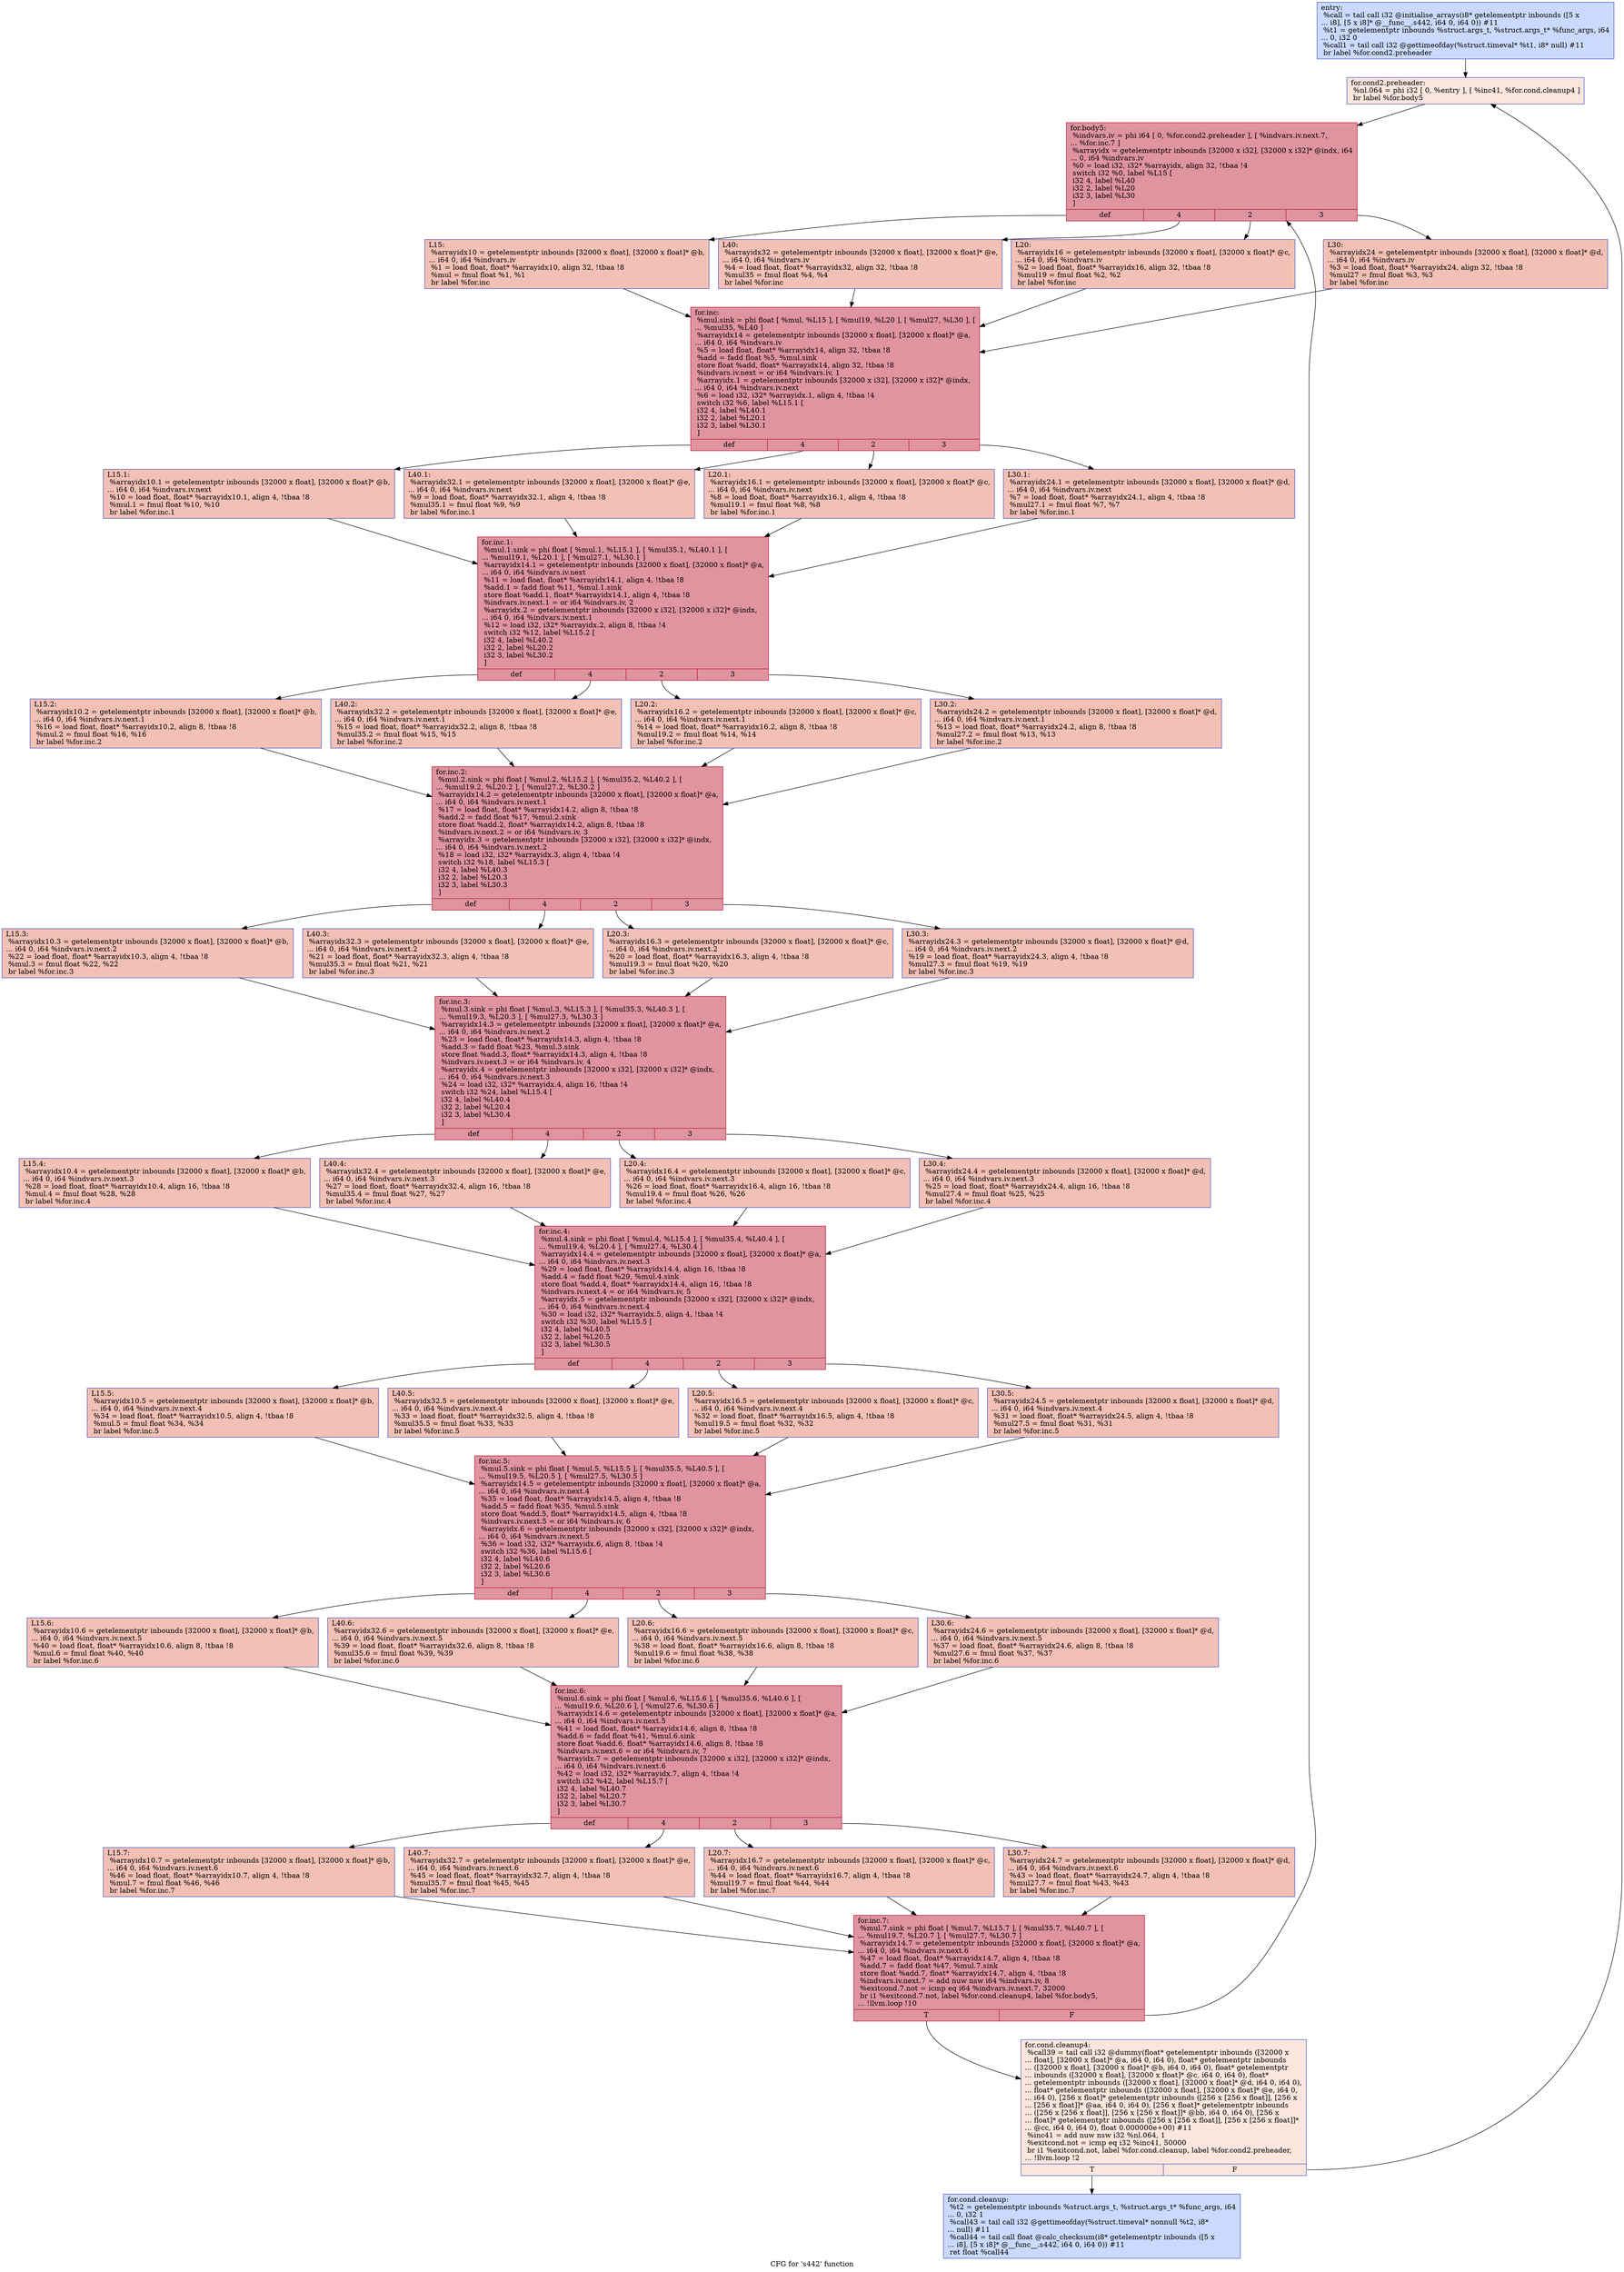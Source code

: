 digraph "CFG for 's442' function" {
	label="CFG for 's442' function";

	Node0x564c93c56b40 [shape=record,color="#3d50c3ff", style=filled, fillcolor="#88abfd70",label="{entry:\l  %call = tail call i32 @initialise_arrays(i8* getelementptr inbounds ([5 x\l... i8], [5 x i8]* @__func__.s442, i64 0, i64 0)) #11\l  %t1 = getelementptr inbounds %struct.args_t, %struct.args_t* %func_args, i64\l... 0, i32 0\l  %call1 = tail call i32 @gettimeofday(%struct.timeval* %t1, i8* null) #11\l  br label %for.cond2.preheader\l}"];
	Node0x564c93c56b40 -> Node0x564c93c56fe0;
	Node0x564c93c56fe0 [shape=record,color="#3d50c3ff", style=filled, fillcolor="#f3c7b170",label="{for.cond2.preheader:                              \l  %nl.064 = phi i32 [ 0, %entry ], [ %inc41, %for.cond.cleanup4 ]\l  br label %for.body5\l}"];
	Node0x564c93c56fe0 -> Node0x564c93c57210;
	Node0x564c93c572d0 [shape=record,color="#3d50c3ff", style=filled, fillcolor="#88abfd70",label="{for.cond.cleanup:                                 \l  %t2 = getelementptr inbounds %struct.args_t, %struct.args_t* %func_args, i64\l... 0, i32 1\l  %call43 = tail call i32 @gettimeofday(%struct.timeval* nonnull %t2, i8*\l... null) #11\l  %call44 = tail call float @calc_checksum(i8* getelementptr inbounds ([5 x\l... i8], [5 x i8]* @__func__.s442, i64 0, i64 0)) #11\l  ret float %call44\l}"];
	Node0x564c93c57100 [shape=record,color="#3d50c3ff", style=filled, fillcolor="#f3c7b170",label="{for.cond.cleanup4:                                \l  %call39 = tail call i32 @dummy(float* getelementptr inbounds ([32000 x\l... float], [32000 x float]* @a, i64 0, i64 0), float* getelementptr inbounds\l... ([32000 x float], [32000 x float]* @b, i64 0, i64 0), float* getelementptr\l... inbounds ([32000 x float], [32000 x float]* @c, i64 0, i64 0), float*\l... getelementptr inbounds ([32000 x float], [32000 x float]* @d, i64 0, i64 0),\l... float* getelementptr inbounds ([32000 x float], [32000 x float]* @e, i64 0,\l... i64 0), [256 x float]* getelementptr inbounds ([256 x [256 x float]], [256 x\l... [256 x float]]* @aa, i64 0, i64 0), [256 x float]* getelementptr inbounds\l... ([256 x [256 x float]], [256 x [256 x float]]* @bb, i64 0, i64 0), [256 x\l... float]* getelementptr inbounds ([256 x [256 x float]], [256 x [256 x float]]*\l... @cc, i64 0, i64 0), float 0.000000e+00) #11\l  %inc41 = add nuw nsw i32 %nl.064, 1\l  %exitcond.not = icmp eq i32 %inc41, 50000\l  br i1 %exitcond.not, label %for.cond.cleanup, label %for.cond2.preheader,\l... !llvm.loop !2\l|{<s0>T|<s1>F}}"];
	Node0x564c93c57100:s0 -> Node0x564c93c572d0;
	Node0x564c93c57100:s1 -> Node0x564c93c56fe0;
	Node0x564c93c57210 [shape=record,color="#b70d28ff", style=filled, fillcolor="#b70d2870",label="{for.body5:                                        \l  %indvars.iv = phi i64 [ 0, %for.cond2.preheader ], [ %indvars.iv.next.7,\l... %for.inc.7 ]\l  %arrayidx = getelementptr inbounds [32000 x i32], [32000 x i32]* @indx, i64\l... 0, i64 %indvars.iv\l  %0 = load i32, i32* %arrayidx, align 32, !tbaa !4\l  switch i32 %0, label %L15 [\l    i32 4, label %L40\l    i32 2, label %L20\l    i32 3, label %L30\l  ]\l|{<s0>def|<s1>4|<s2>2|<s3>3}}"];
	Node0x564c93c57210:s0 -> Node0x564c93c57e20;
	Node0x564c93c57210:s1 -> Node0x564c93c57e90;
	Node0x564c93c57210:s2 -> Node0x564c93c57f60;
	Node0x564c93c57210:s3 -> Node0x564c93c58030;
	Node0x564c93c57e20 [shape=record,color="#3d50c3ff", style=filled, fillcolor="#e5705870",label="{L15:                                              \l  %arrayidx10 = getelementptr inbounds [32000 x float], [32000 x float]* @b,\l... i64 0, i64 %indvars.iv\l  %1 = load float, float* %arrayidx10, align 32, !tbaa !8\l  %mul = fmul float %1, %1\l  br label %for.inc\l}"];
	Node0x564c93c57e20 -> Node0x564c93c58680;
	Node0x564c93c57f60 [shape=record,color="#3d50c3ff", style=filled, fillcolor="#e5705870",label="{L20:                                              \l  %arrayidx16 = getelementptr inbounds [32000 x float], [32000 x float]* @c,\l... i64 0, i64 %indvars.iv\l  %2 = load float, float* %arrayidx16, align 32, !tbaa !8\l  %mul19 = fmul float %2, %2\l  br label %for.inc\l}"];
	Node0x564c93c57f60 -> Node0x564c93c58680;
	Node0x564c93c58030 [shape=record,color="#3d50c3ff", style=filled, fillcolor="#e5705870",label="{L30:                                              \l  %arrayidx24 = getelementptr inbounds [32000 x float], [32000 x float]* @d,\l... i64 0, i64 %indvars.iv\l  %3 = load float, float* %arrayidx24, align 32, !tbaa !8\l  %mul27 = fmul float %3, %3\l  br label %for.inc\l}"];
	Node0x564c93c58030 -> Node0x564c93c58680;
	Node0x564c93c57e90 [shape=record,color="#3d50c3ff", style=filled, fillcolor="#e5705870",label="{L40:                                              \l  %arrayidx32 = getelementptr inbounds [32000 x float], [32000 x float]* @e,\l... i64 0, i64 %indvars.iv\l  %4 = load float, float* %arrayidx32, align 32, !tbaa !8\l  %mul35 = fmul float %4, %4\l  br label %for.inc\l}"];
	Node0x564c93c57e90 -> Node0x564c93c58680;
	Node0x564c93c58680 [shape=record,color="#b70d28ff", style=filled, fillcolor="#b70d2870",label="{for.inc:                                          \l  %mul.sink = phi float [ %mul, %L15 ], [ %mul19, %L20 ], [ %mul27, %L30 ], [\l... %mul35, %L40 ]\l  %arrayidx14 = getelementptr inbounds [32000 x float], [32000 x float]* @a,\l... i64 0, i64 %indvars.iv\l  %5 = load float, float* %arrayidx14, align 32, !tbaa !8\l  %add = fadd float %5, %mul.sink\l  store float %add, float* %arrayidx14, align 32, !tbaa !8\l  %indvars.iv.next = or i64 %indvars.iv, 1\l  %arrayidx.1 = getelementptr inbounds [32000 x i32], [32000 x i32]* @indx,\l... i64 0, i64 %indvars.iv.next\l  %6 = load i32, i32* %arrayidx.1, align 4, !tbaa !4\l  switch i32 %6, label %L15.1 [\l    i32 4, label %L40.1\l    i32 2, label %L20.1\l    i32 3, label %L30.1\l  ]\l|{<s0>def|<s1>4|<s2>2|<s3>3}}"];
	Node0x564c93c58680:s0 -> Node0x564c93c59500;
	Node0x564c93c58680:s1 -> Node0x564c93c59570;
	Node0x564c93c58680:s2 -> Node0x564c93c595e0;
	Node0x564c93c58680:s3 -> Node0x564c93c59650;
	Node0x564c93c59650 [shape=record,color="#3d50c3ff", style=filled, fillcolor="#e5705870",label="{L30.1:                                            \l  %arrayidx24.1 = getelementptr inbounds [32000 x float], [32000 x float]* @d,\l... i64 0, i64 %indvars.iv.next\l  %7 = load float, float* %arrayidx24.1, align 4, !tbaa !8\l  %mul27.1 = fmul float %7, %7\l  br label %for.inc.1\l}"];
	Node0x564c93c59650 -> Node0x564c93c59a30;
	Node0x564c93c595e0 [shape=record,color="#3d50c3ff", style=filled, fillcolor="#e5705870",label="{L20.1:                                            \l  %arrayidx16.1 = getelementptr inbounds [32000 x float], [32000 x float]* @c,\l... i64 0, i64 %indvars.iv.next\l  %8 = load float, float* %arrayidx16.1, align 4, !tbaa !8\l  %mul19.1 = fmul float %8, %8\l  br label %for.inc.1\l}"];
	Node0x564c93c595e0 -> Node0x564c93c59a30;
	Node0x564c93c59570 [shape=record,color="#3d50c3ff", style=filled, fillcolor="#e5705870",label="{L40.1:                                            \l  %arrayidx32.1 = getelementptr inbounds [32000 x float], [32000 x float]* @e,\l... i64 0, i64 %indvars.iv.next\l  %9 = load float, float* %arrayidx32.1, align 4, !tbaa !8\l  %mul35.1 = fmul float %9, %9\l  br label %for.inc.1\l}"];
	Node0x564c93c59570 -> Node0x564c93c59a30;
	Node0x564c93c59500 [shape=record,color="#3d50c3ff", style=filled, fillcolor="#e5705870",label="{L15.1:                                            \l  %arrayidx10.1 = getelementptr inbounds [32000 x float], [32000 x float]* @b,\l... i64 0, i64 %indvars.iv.next\l  %10 = load float, float* %arrayidx10.1, align 4, !tbaa !8\l  %mul.1 = fmul float %10, %10\l  br label %for.inc.1\l}"];
	Node0x564c93c59500 -> Node0x564c93c59a30;
	Node0x564c93c59a30 [shape=record,color="#b70d28ff", style=filled, fillcolor="#b70d2870",label="{for.inc.1:                                        \l  %mul.1.sink = phi float [ %mul.1, %L15.1 ], [ %mul35.1, %L40.1 ], [\l... %mul19.1, %L20.1 ], [ %mul27.1, %L30.1 ]\l  %arrayidx14.1 = getelementptr inbounds [32000 x float], [32000 x float]* @a,\l... i64 0, i64 %indvars.iv.next\l  %11 = load float, float* %arrayidx14.1, align 4, !tbaa !8\l  %add.1 = fadd float %11, %mul.1.sink\l  store float %add.1, float* %arrayidx14.1, align 4, !tbaa !8\l  %indvars.iv.next.1 = or i64 %indvars.iv, 2\l  %arrayidx.2 = getelementptr inbounds [32000 x i32], [32000 x i32]* @indx,\l... i64 0, i64 %indvars.iv.next.1\l  %12 = load i32, i32* %arrayidx.2, align 8, !tbaa !4\l  switch i32 %12, label %L15.2 [\l    i32 4, label %L40.2\l    i32 2, label %L20.2\l    i32 3, label %L30.2\l  ]\l|{<s0>def|<s1>4|<s2>2|<s3>3}}"];
	Node0x564c93c59a30:s0 -> Node0x564c93c5ac40;
	Node0x564c93c59a30:s1 -> Node0x564c93c5acb0;
	Node0x564c93c59a30:s2 -> Node0x564c93c5ad20;
	Node0x564c93c59a30:s3 -> Node0x564c93c5ad90;
	Node0x564c93c5ad90 [shape=record,color="#3d50c3ff", style=filled, fillcolor="#e5705870",label="{L30.2:                                            \l  %arrayidx24.2 = getelementptr inbounds [32000 x float], [32000 x float]* @d,\l... i64 0, i64 %indvars.iv.next.1\l  %13 = load float, float* %arrayidx24.2, align 8, !tbaa !8\l  %mul27.2 = fmul float %13, %13\l  br label %for.inc.2\l}"];
	Node0x564c93c5ad90 -> Node0x564c93c5b140;
	Node0x564c93c5ad20 [shape=record,color="#3d50c3ff", style=filled, fillcolor="#e5705870",label="{L20.2:                                            \l  %arrayidx16.2 = getelementptr inbounds [32000 x float], [32000 x float]* @c,\l... i64 0, i64 %indvars.iv.next.1\l  %14 = load float, float* %arrayidx16.2, align 8, !tbaa !8\l  %mul19.2 = fmul float %14, %14\l  br label %for.inc.2\l}"];
	Node0x564c93c5ad20 -> Node0x564c93c5b140;
	Node0x564c93c5acb0 [shape=record,color="#3d50c3ff", style=filled, fillcolor="#e5705870",label="{L40.2:                                            \l  %arrayidx32.2 = getelementptr inbounds [32000 x float], [32000 x float]* @e,\l... i64 0, i64 %indvars.iv.next.1\l  %15 = load float, float* %arrayidx32.2, align 8, !tbaa !8\l  %mul35.2 = fmul float %15, %15\l  br label %for.inc.2\l}"];
	Node0x564c93c5acb0 -> Node0x564c93c5b140;
	Node0x564c93c5ac40 [shape=record,color="#3d50c3ff", style=filled, fillcolor="#e5705870",label="{L15.2:                                            \l  %arrayidx10.2 = getelementptr inbounds [32000 x float], [32000 x float]* @b,\l... i64 0, i64 %indvars.iv.next.1\l  %16 = load float, float* %arrayidx10.2, align 8, !tbaa !8\l  %mul.2 = fmul float %16, %16\l  br label %for.inc.2\l}"];
	Node0x564c93c5ac40 -> Node0x564c93c5b140;
	Node0x564c93c5b140 [shape=record,color="#b70d28ff", style=filled, fillcolor="#b70d2870",label="{for.inc.2:                                        \l  %mul.2.sink = phi float [ %mul.2, %L15.2 ], [ %mul35.2, %L40.2 ], [\l... %mul19.2, %L20.2 ], [ %mul27.2, %L30.2 ]\l  %arrayidx14.2 = getelementptr inbounds [32000 x float], [32000 x float]* @a,\l... i64 0, i64 %indvars.iv.next.1\l  %17 = load float, float* %arrayidx14.2, align 8, !tbaa !8\l  %add.2 = fadd float %17, %mul.2.sink\l  store float %add.2, float* %arrayidx14.2, align 8, !tbaa !8\l  %indvars.iv.next.2 = or i64 %indvars.iv, 3\l  %arrayidx.3 = getelementptr inbounds [32000 x i32], [32000 x i32]* @indx,\l... i64 0, i64 %indvars.iv.next.2\l  %18 = load i32, i32* %arrayidx.3, align 4, !tbaa !4\l  switch i32 %18, label %L15.3 [\l    i32 4, label %L40.3\l    i32 2, label %L20.3\l    i32 3, label %L30.3\l  ]\l|{<s0>def|<s1>4|<s2>2|<s3>3}}"];
	Node0x564c93c5b140:s0 -> Node0x564c93c5c050;
	Node0x564c93c5b140:s1 -> Node0x564c93c5c0c0;
	Node0x564c93c5b140:s2 -> Node0x564c93c5c130;
	Node0x564c93c5b140:s3 -> Node0x564c93c5c1a0;
	Node0x564c93c5c1a0 [shape=record,color="#3d50c3ff", style=filled, fillcolor="#e5705870",label="{L30.3:                                            \l  %arrayidx24.3 = getelementptr inbounds [32000 x float], [32000 x float]* @d,\l... i64 0, i64 %indvars.iv.next.2\l  %19 = load float, float* %arrayidx24.3, align 4, !tbaa !8\l  %mul27.3 = fmul float %19, %19\l  br label %for.inc.3\l}"];
	Node0x564c93c5c1a0 -> Node0x564c93c5c550;
	Node0x564c93c5c130 [shape=record,color="#3d50c3ff", style=filled, fillcolor="#e5705870",label="{L20.3:                                            \l  %arrayidx16.3 = getelementptr inbounds [32000 x float], [32000 x float]* @c,\l... i64 0, i64 %indvars.iv.next.2\l  %20 = load float, float* %arrayidx16.3, align 4, !tbaa !8\l  %mul19.3 = fmul float %20, %20\l  br label %for.inc.3\l}"];
	Node0x564c93c5c130 -> Node0x564c93c5c550;
	Node0x564c93c5c0c0 [shape=record,color="#3d50c3ff", style=filled, fillcolor="#e5705870",label="{L40.3:                                            \l  %arrayidx32.3 = getelementptr inbounds [32000 x float], [32000 x float]* @e,\l... i64 0, i64 %indvars.iv.next.2\l  %21 = load float, float* %arrayidx32.3, align 4, !tbaa !8\l  %mul35.3 = fmul float %21, %21\l  br label %for.inc.3\l}"];
	Node0x564c93c5c0c0 -> Node0x564c93c5c550;
	Node0x564c93c5c050 [shape=record,color="#3d50c3ff", style=filled, fillcolor="#e5705870",label="{L15.3:                                            \l  %arrayidx10.3 = getelementptr inbounds [32000 x float], [32000 x float]* @b,\l... i64 0, i64 %indvars.iv.next.2\l  %22 = load float, float* %arrayidx10.3, align 4, !tbaa !8\l  %mul.3 = fmul float %22, %22\l  br label %for.inc.3\l}"];
	Node0x564c93c5c050 -> Node0x564c93c5c550;
	Node0x564c93c5c550 [shape=record,color="#b70d28ff", style=filled, fillcolor="#b70d2870",label="{for.inc.3:                                        \l  %mul.3.sink = phi float [ %mul.3, %L15.3 ], [ %mul35.3, %L40.3 ], [\l... %mul19.3, %L20.3 ], [ %mul27.3, %L30.3 ]\l  %arrayidx14.3 = getelementptr inbounds [32000 x float], [32000 x float]* @a,\l... i64 0, i64 %indvars.iv.next.2\l  %23 = load float, float* %arrayidx14.3, align 4, !tbaa !8\l  %add.3 = fadd float %23, %mul.3.sink\l  store float %add.3, float* %arrayidx14.3, align 4, !tbaa !8\l  %indvars.iv.next.3 = or i64 %indvars.iv, 4\l  %arrayidx.4 = getelementptr inbounds [32000 x i32], [32000 x i32]* @indx,\l... i64 0, i64 %indvars.iv.next.3\l  %24 = load i32, i32* %arrayidx.4, align 16, !tbaa !4\l  switch i32 %24, label %L15.4 [\l    i32 4, label %L40.4\l    i32 2, label %L20.4\l    i32 3, label %L30.4\l  ]\l|{<s0>def|<s1>4|<s2>2|<s3>3}}"];
	Node0x564c93c5c550:s0 -> Node0x564c93c5d3e0;
	Node0x564c93c5c550:s1 -> Node0x564c93c5d450;
	Node0x564c93c5c550:s2 -> Node0x564c93c5d4c0;
	Node0x564c93c5c550:s3 -> Node0x564c93c5d530;
	Node0x564c93c5d530 [shape=record,color="#3d50c3ff", style=filled, fillcolor="#e5705870",label="{L30.4:                                            \l  %arrayidx24.4 = getelementptr inbounds [32000 x float], [32000 x float]* @d,\l... i64 0, i64 %indvars.iv.next.3\l  %25 = load float, float* %arrayidx24.4, align 16, !tbaa !8\l  %mul27.4 = fmul float %25, %25\l  br label %for.inc.4\l}"];
	Node0x564c93c5d530 -> Node0x564c93c5a1a0;
	Node0x564c93c5d4c0 [shape=record,color="#3d50c3ff", style=filled, fillcolor="#e5705870",label="{L20.4:                                            \l  %arrayidx16.4 = getelementptr inbounds [32000 x float], [32000 x float]* @c,\l... i64 0, i64 %indvars.iv.next.3\l  %26 = load float, float* %arrayidx16.4, align 16, !tbaa !8\l  %mul19.4 = fmul float %26, %26\l  br label %for.inc.4\l}"];
	Node0x564c93c5d4c0 -> Node0x564c93c5a1a0;
	Node0x564c93c5d450 [shape=record,color="#3d50c3ff", style=filled, fillcolor="#e5705870",label="{L40.4:                                            \l  %arrayidx32.4 = getelementptr inbounds [32000 x float], [32000 x float]* @e,\l... i64 0, i64 %indvars.iv.next.3\l  %27 = load float, float* %arrayidx32.4, align 16, !tbaa !8\l  %mul35.4 = fmul float %27, %27\l  br label %for.inc.4\l}"];
	Node0x564c93c5d450 -> Node0x564c93c5a1a0;
	Node0x564c93c5d3e0 [shape=record,color="#3d50c3ff", style=filled, fillcolor="#e5705870",label="{L15.4:                                            \l  %arrayidx10.4 = getelementptr inbounds [32000 x float], [32000 x float]* @b,\l... i64 0, i64 %indvars.iv.next.3\l  %28 = load float, float* %arrayidx10.4, align 16, !tbaa !8\l  %mul.4 = fmul float %28, %28\l  br label %for.inc.4\l}"];
	Node0x564c93c5d3e0 -> Node0x564c93c5a1a0;
	Node0x564c93c5a1a0 [shape=record,color="#b70d28ff", style=filled, fillcolor="#b70d2870",label="{for.inc.4:                                        \l  %mul.4.sink = phi float [ %mul.4, %L15.4 ], [ %mul35.4, %L40.4 ], [\l... %mul19.4, %L20.4 ], [ %mul27.4, %L30.4 ]\l  %arrayidx14.4 = getelementptr inbounds [32000 x float], [32000 x float]* @a,\l... i64 0, i64 %indvars.iv.next.3\l  %29 = load float, float* %arrayidx14.4, align 16, !tbaa !8\l  %add.4 = fadd float %29, %mul.4.sink\l  store float %add.4, float* %arrayidx14.4, align 16, !tbaa !8\l  %indvars.iv.next.4 = or i64 %indvars.iv, 5\l  %arrayidx.5 = getelementptr inbounds [32000 x i32], [32000 x i32]* @indx,\l... i64 0, i64 %indvars.iv.next.4\l  %30 = load i32, i32* %arrayidx.5, align 4, !tbaa !4\l  switch i32 %30, label %L15.5 [\l    i32 4, label %L40.5\l    i32 2, label %L20.5\l    i32 3, label %L30.5\l  ]\l|{<s0>def|<s1>4|<s2>2|<s3>3}}"];
	Node0x564c93c5a1a0:s0 -> Node0x564c93c5ed70;
	Node0x564c93c5a1a0:s1 -> Node0x564c93c5ede0;
	Node0x564c93c5a1a0:s2 -> Node0x564c93c5ee50;
	Node0x564c93c5a1a0:s3 -> Node0x564c93c5eec0;
	Node0x564c93c5eec0 [shape=record,color="#3d50c3ff", style=filled, fillcolor="#e5705870",label="{L30.5:                                            \l  %arrayidx24.5 = getelementptr inbounds [32000 x float], [32000 x float]* @d,\l... i64 0, i64 %indvars.iv.next.4\l  %31 = load float, float* %arrayidx24.5, align 4, !tbaa !8\l  %mul27.5 = fmul float %31, %31\l  br label %for.inc.5\l}"];
	Node0x564c93c5eec0 -> Node0x564c93c5f270;
	Node0x564c93c5ee50 [shape=record,color="#3d50c3ff", style=filled, fillcolor="#e5705870",label="{L20.5:                                            \l  %arrayidx16.5 = getelementptr inbounds [32000 x float], [32000 x float]* @c,\l... i64 0, i64 %indvars.iv.next.4\l  %32 = load float, float* %arrayidx16.5, align 4, !tbaa !8\l  %mul19.5 = fmul float %32, %32\l  br label %for.inc.5\l}"];
	Node0x564c93c5ee50 -> Node0x564c93c5f270;
	Node0x564c93c5ede0 [shape=record,color="#3d50c3ff", style=filled, fillcolor="#e5705870",label="{L40.5:                                            \l  %arrayidx32.5 = getelementptr inbounds [32000 x float], [32000 x float]* @e,\l... i64 0, i64 %indvars.iv.next.4\l  %33 = load float, float* %arrayidx32.5, align 4, !tbaa !8\l  %mul35.5 = fmul float %33, %33\l  br label %for.inc.5\l}"];
	Node0x564c93c5ede0 -> Node0x564c93c5f270;
	Node0x564c93c5ed70 [shape=record,color="#3d50c3ff", style=filled, fillcolor="#e5705870",label="{L15.5:                                            \l  %arrayidx10.5 = getelementptr inbounds [32000 x float], [32000 x float]* @b,\l... i64 0, i64 %indvars.iv.next.4\l  %34 = load float, float* %arrayidx10.5, align 4, !tbaa !8\l  %mul.5 = fmul float %34, %34\l  br label %for.inc.5\l}"];
	Node0x564c93c5ed70 -> Node0x564c93c5f270;
	Node0x564c93c5f270 [shape=record,color="#b70d28ff", style=filled, fillcolor="#b70d2870",label="{for.inc.5:                                        \l  %mul.5.sink = phi float [ %mul.5, %L15.5 ], [ %mul35.5, %L40.5 ], [\l... %mul19.5, %L20.5 ], [ %mul27.5, %L30.5 ]\l  %arrayidx14.5 = getelementptr inbounds [32000 x float], [32000 x float]* @a,\l... i64 0, i64 %indvars.iv.next.4\l  %35 = load float, float* %arrayidx14.5, align 4, !tbaa !8\l  %add.5 = fadd float %35, %mul.5.sink\l  store float %add.5, float* %arrayidx14.5, align 4, !tbaa !8\l  %indvars.iv.next.5 = or i64 %indvars.iv, 6\l  %arrayidx.6 = getelementptr inbounds [32000 x i32], [32000 x i32]* @indx,\l... i64 0, i64 %indvars.iv.next.5\l  %36 = load i32, i32* %arrayidx.6, align 8, !tbaa !4\l  switch i32 %36, label %L15.6 [\l    i32 4, label %L40.6\l    i32 2, label %L20.6\l    i32 3, label %L30.6\l  ]\l|{<s0>def|<s1>4|<s2>2|<s3>3}}"];
	Node0x564c93c5f270:s0 -> Node0x564c93c60100;
	Node0x564c93c5f270:s1 -> Node0x564c93c60170;
	Node0x564c93c5f270:s2 -> Node0x564c93c601e0;
	Node0x564c93c5f270:s3 -> Node0x564c93c60250;
	Node0x564c93c60250 [shape=record,color="#3d50c3ff", style=filled, fillcolor="#e5705870",label="{L30.6:                                            \l  %arrayidx24.6 = getelementptr inbounds [32000 x float], [32000 x float]* @d,\l... i64 0, i64 %indvars.iv.next.5\l  %37 = load float, float* %arrayidx24.6, align 8, !tbaa !8\l  %mul27.6 = fmul float %37, %37\l  br label %for.inc.6\l}"];
	Node0x564c93c60250 -> Node0x564c93c604f0;
	Node0x564c93c601e0 [shape=record,color="#3d50c3ff", style=filled, fillcolor="#e5705870",label="{L20.6:                                            \l  %arrayidx16.6 = getelementptr inbounds [32000 x float], [32000 x float]* @c,\l... i64 0, i64 %indvars.iv.next.5\l  %38 = load float, float* %arrayidx16.6, align 8, !tbaa !8\l  %mul19.6 = fmul float %38, %38\l  br label %for.inc.6\l}"];
	Node0x564c93c601e0 -> Node0x564c93c604f0;
	Node0x564c93c60170 [shape=record,color="#3d50c3ff", style=filled, fillcolor="#e5705870",label="{L40.6:                                            \l  %arrayidx32.6 = getelementptr inbounds [32000 x float], [32000 x float]* @e,\l... i64 0, i64 %indvars.iv.next.5\l  %39 = load float, float* %arrayidx32.6, align 8, !tbaa !8\l  %mul35.6 = fmul float %39, %39\l  br label %for.inc.6\l}"];
	Node0x564c93c60170 -> Node0x564c93c604f0;
	Node0x564c93c60100 [shape=record,color="#3d50c3ff", style=filled, fillcolor="#e5705870",label="{L15.6:                                            \l  %arrayidx10.6 = getelementptr inbounds [32000 x float], [32000 x float]* @b,\l... i64 0, i64 %indvars.iv.next.5\l  %40 = load float, float* %arrayidx10.6, align 8, !tbaa !8\l  %mul.6 = fmul float %40, %40\l  br label %for.inc.6\l}"];
	Node0x564c93c60100 -> Node0x564c93c604f0;
	Node0x564c93c604f0 [shape=record,color="#b70d28ff", style=filled, fillcolor="#b70d2870",label="{for.inc.6:                                        \l  %mul.6.sink = phi float [ %mul.6, %L15.6 ], [ %mul35.6, %L40.6 ], [\l... %mul19.6, %L20.6 ], [ %mul27.6, %L30.6 ]\l  %arrayidx14.6 = getelementptr inbounds [32000 x float], [32000 x float]* @a,\l... i64 0, i64 %indvars.iv.next.5\l  %41 = load float, float* %arrayidx14.6, align 8, !tbaa !8\l  %add.6 = fadd float %41, %mul.6.sink\l  store float %add.6, float* %arrayidx14.6, align 8, !tbaa !8\l  %indvars.iv.next.6 = or i64 %indvars.iv, 7\l  %arrayidx.7 = getelementptr inbounds [32000 x i32], [32000 x i32]* @indx,\l... i64 0, i64 %indvars.iv.next.6\l  %42 = load i32, i32* %arrayidx.7, align 4, !tbaa !4\l  switch i32 %42, label %L15.7 [\l    i32 4, label %L40.7\l    i32 2, label %L20.7\l    i32 3, label %L30.7\l  ]\l|{<s0>def|<s1>4|<s2>2|<s3>3}}"];
	Node0x564c93c604f0:s0 -> Node0x564c93c61380;
	Node0x564c93c604f0:s1 -> Node0x564c93c613f0;
	Node0x564c93c604f0:s2 -> Node0x564c93c61460;
	Node0x564c93c604f0:s3 -> Node0x564c93c614d0;
	Node0x564c93c614d0 [shape=record,color="#3d50c3ff", style=filled, fillcolor="#e5705870",label="{L30.7:                                            \l  %arrayidx24.7 = getelementptr inbounds [32000 x float], [32000 x float]* @d,\l... i64 0, i64 %indvars.iv.next.6\l  %43 = load float, float* %arrayidx24.7, align 4, !tbaa !8\l  %mul27.7 = fmul float %43, %43\l  br label %for.inc.7\l}"];
	Node0x564c93c614d0 -> Node0x564c93c57bd0;
	Node0x564c93c61460 [shape=record,color="#3d50c3ff", style=filled, fillcolor="#e5705870",label="{L20.7:                                            \l  %arrayidx16.7 = getelementptr inbounds [32000 x float], [32000 x float]* @c,\l... i64 0, i64 %indvars.iv.next.6\l  %44 = load float, float* %arrayidx16.7, align 4, !tbaa !8\l  %mul19.7 = fmul float %44, %44\l  br label %for.inc.7\l}"];
	Node0x564c93c61460 -> Node0x564c93c57bd0;
	Node0x564c93c613f0 [shape=record,color="#3d50c3ff", style=filled, fillcolor="#e5705870",label="{L40.7:                                            \l  %arrayidx32.7 = getelementptr inbounds [32000 x float], [32000 x float]* @e,\l... i64 0, i64 %indvars.iv.next.6\l  %45 = load float, float* %arrayidx32.7, align 4, !tbaa !8\l  %mul35.7 = fmul float %45, %45\l  br label %for.inc.7\l}"];
	Node0x564c93c613f0 -> Node0x564c93c57bd0;
	Node0x564c93c61380 [shape=record,color="#3d50c3ff", style=filled, fillcolor="#e5705870",label="{L15.7:                                            \l  %arrayidx10.7 = getelementptr inbounds [32000 x float], [32000 x float]* @b,\l... i64 0, i64 %indvars.iv.next.6\l  %46 = load float, float* %arrayidx10.7, align 4, !tbaa !8\l  %mul.7 = fmul float %46, %46\l  br label %for.inc.7\l}"];
	Node0x564c93c61380 -> Node0x564c93c57bd0;
	Node0x564c93c57bd0 [shape=record,color="#b70d28ff", style=filled, fillcolor="#b70d2870",label="{for.inc.7:                                        \l  %mul.7.sink = phi float [ %mul.7, %L15.7 ], [ %mul35.7, %L40.7 ], [\l... %mul19.7, %L20.7 ], [ %mul27.7, %L30.7 ]\l  %arrayidx14.7 = getelementptr inbounds [32000 x float], [32000 x float]* @a,\l... i64 0, i64 %indvars.iv.next.6\l  %47 = load float, float* %arrayidx14.7, align 4, !tbaa !8\l  %add.7 = fadd float %47, %mul.7.sink\l  store float %add.7, float* %arrayidx14.7, align 4, !tbaa !8\l  %indvars.iv.next.7 = add nuw nsw i64 %indvars.iv, 8\l  %exitcond.7.not = icmp eq i64 %indvars.iv.next.7, 32000\l  br i1 %exitcond.7.not, label %for.cond.cleanup4, label %for.body5,\l... !llvm.loop !10\l|{<s0>T|<s1>F}}"];
	Node0x564c93c57bd0:s0 -> Node0x564c93c57100;
	Node0x564c93c57bd0:s1 -> Node0x564c93c57210;
}
